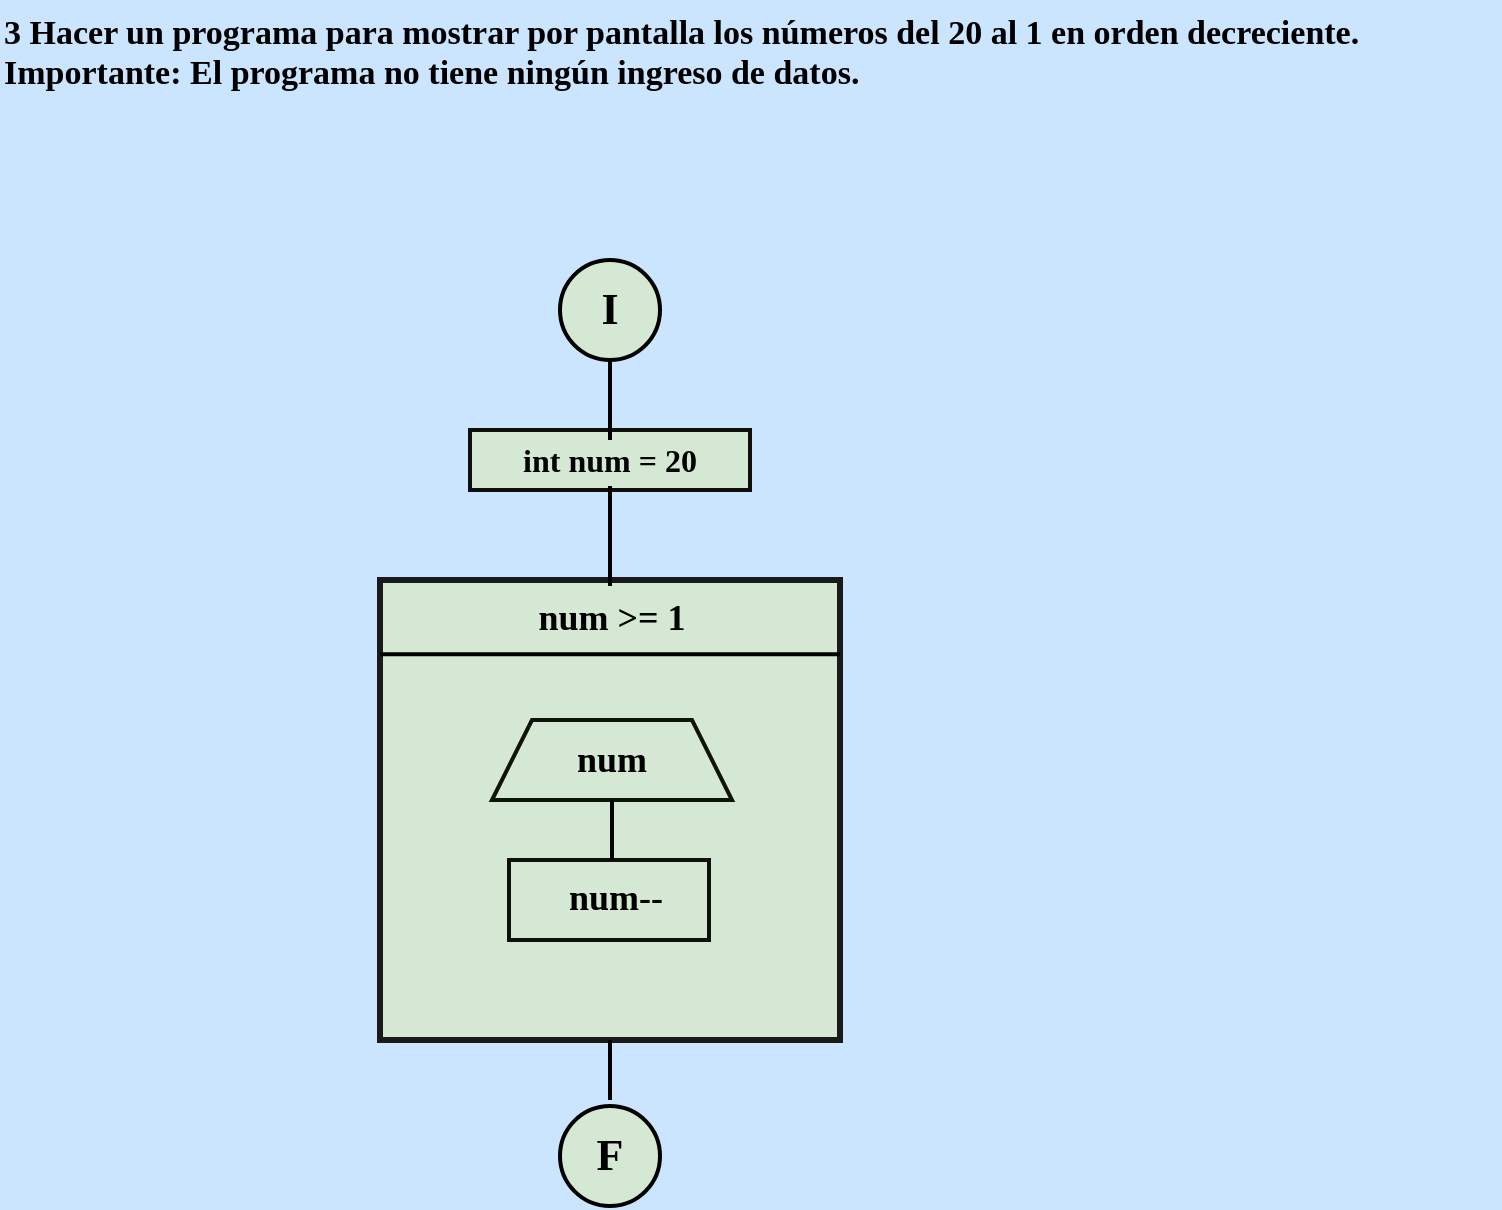 <mxfile version="24.2.5" type="device">
  <diagram name="Página-1" id="FZn8Qwt0K2wDBtm_QyLl">
    <mxGraphModel dx="1420" dy="830" grid="1" gridSize="10" guides="1" tooltips="1" connect="1" arrows="1" fold="1" page="1" pageScale="1" pageWidth="827" pageHeight="1169" background="#CCE5FF" math="0" shadow="0">
      <root>
        <mxCell id="0" />
        <mxCell id="1" parent="0" />
        <mxCell id="C_phFlZkf9f7-bHQfXDY-1" value="&lt;b style=&quot;font-size: 17px;&quot;&gt;&lt;font style=&quot;font-size: 17px;&quot; color=&quot;#000000&quot; face=&quot;Comic Sans MS&quot;&gt;3 Hacer un programa para mostrar por pantalla los números del 20 al 1 en orden decreciente.&lt;br&gt;Importante: El programa no tiene ningún ingreso de datos.&lt;/font&gt;&lt;/b&gt;" style="text;whiteSpace=wrap;html=1;fontFamily=Architects Daughter;fontSource=https%3A%2F%2Ffonts.googleapis.com%2Fcss%3Ffamily%3DArchitects%2BDaughter;" vertex="1" parent="1">
          <mxGeometry x="60" y="10" width="750" height="70" as="geometry" />
        </mxCell>
        <mxCell id="C_phFlZkf9f7-bHQfXDY-27" value="" style="group;aspect=fixed;" vertex="1" connectable="0" parent="1">
          <mxGeometry x="250" y="140" width="230" height="473" as="geometry" />
        </mxCell>
        <mxCell id="C_phFlZkf9f7-bHQfXDY-6" value="" style="group;aspect=fixed;" vertex="1" connectable="0" parent="C_phFlZkf9f7-bHQfXDY-27">
          <mxGeometry x="90" width="50" height="50" as="geometry" />
        </mxCell>
        <mxCell id="C_phFlZkf9f7-bHQfXDY-2" value="" style="strokeWidth=2;html=1;shape=mxgraph.flowchart.start_2;whiteSpace=wrap;rounded=0;labelBackgroundColor=none;strokeColor=#000000;align=center;verticalAlign=middle;fontFamily=Helvetica;fontSize=12;fontColor=default;fillColor=#d5e8d4;" vertex="1" parent="C_phFlZkf9f7-bHQfXDY-6">
          <mxGeometry width="50" height="50" as="geometry" />
        </mxCell>
        <mxCell id="C_phFlZkf9f7-bHQfXDY-4" value="&lt;b&gt;&lt;font style=&quot;font-size: 22px;&quot; color=&quot;#000000&quot; face=&quot;Comic Sans MS&quot;&gt;I&lt;/font&gt;&lt;/b&gt;" style="text;strokeColor=none;align=center;fillColor=none;html=1;verticalAlign=middle;whiteSpace=wrap;rounded=0;fontFamily=Architects Daughter;fontSource=https%3A%2F%2Ffonts.googleapis.com%2Fcss%3Ffamily%3DArchitects%2BDaughter;" vertex="1" parent="C_phFlZkf9f7-bHQfXDY-6">
          <mxGeometry x="5" y="10" width="40" height="30" as="geometry" />
        </mxCell>
        <mxCell id="C_phFlZkf9f7-bHQfXDY-7" value="" style="group;aspect=fixed;" vertex="1" connectable="0" parent="C_phFlZkf9f7-bHQfXDY-27">
          <mxGeometry x="90" y="423" width="50" height="50" as="geometry" />
        </mxCell>
        <mxCell id="C_phFlZkf9f7-bHQfXDY-3" value="" style="strokeWidth=2;html=1;shape=mxgraph.flowchart.start_2;whiteSpace=wrap;rounded=0;labelBackgroundColor=none;strokeColor=#000000;align=center;verticalAlign=middle;fontFamily=Helvetica;fontSize=12;fontColor=default;fillColor=#d5e8d4;" vertex="1" parent="C_phFlZkf9f7-bHQfXDY-7">
          <mxGeometry width="50" height="50" as="geometry" />
        </mxCell>
        <mxCell id="C_phFlZkf9f7-bHQfXDY-5" value="&lt;b&gt;&lt;font style=&quot;font-size: 22px;&quot; color=&quot;#000000&quot; face=&quot;Comic Sans MS&quot;&gt;F&lt;/font&gt;&lt;/b&gt;" style="text;strokeColor=none;align=center;fillColor=none;html=1;verticalAlign=middle;whiteSpace=wrap;rounded=0;fontFamily=Architects Daughter;fontSource=https://fonts.googleapis.com/css?family=Architects+Daughter;" vertex="1" parent="C_phFlZkf9f7-bHQfXDY-7">
          <mxGeometry x="5" y="10" width="40" height="30" as="geometry" />
        </mxCell>
        <mxCell id="C_phFlZkf9f7-bHQfXDY-10" value="" style="group;aspect=fixed;" vertex="1" connectable="0" parent="C_phFlZkf9f7-bHQfXDY-27">
          <mxGeometry x="30" y="80" width="170" height="40" as="geometry" />
        </mxCell>
        <mxCell id="C_phFlZkf9f7-bHQfXDY-8" value="" style="rounded=0;whiteSpace=wrap;html=1;labelBackgroundColor=none;strokeColor=#0f100e;strokeWidth=2;align=center;verticalAlign=middle;fontFamily=Helvetica;fontSize=12;fontColor=default;fillColor=#d5e8d4;" vertex="1" parent="C_phFlZkf9f7-bHQfXDY-10">
          <mxGeometry x="15" y="5" width="140" height="30" as="geometry" />
        </mxCell>
        <mxCell id="C_phFlZkf9f7-bHQfXDY-9" value="&lt;font face=&quot;Comic Sans MS&quot; color=&quot;#000000&quot;&gt;&lt;span style=&quot;font-size: 16px;&quot;&gt;&lt;b&gt;int num = 20&lt;/b&gt;&lt;/span&gt;&lt;/font&gt;" style="text;strokeColor=none;align=center;fillColor=none;html=1;verticalAlign=middle;whiteSpace=wrap;rounded=0;fontFamily=Architects Daughter;fontSource=https%3A%2F%2Ffonts.googleapis.com%2Fcss%3Ffamily%3DArchitects%2BDaughter;" vertex="1" parent="C_phFlZkf9f7-bHQfXDY-10">
          <mxGeometry width="170" height="40" as="geometry" />
        </mxCell>
        <mxCell id="C_phFlZkf9f7-bHQfXDY-26" value="" style="line;strokeWidth=2;direction=south;html=1;hachureGap=4;fontFamily=Architects Daughter;fontSource=https://fonts.googleapis.com/css?family=Architects+Daughter;strokeColor=#000000;" vertex="1" parent="C_phFlZkf9f7-bHQfXDY-10">
          <mxGeometry x="80" y="-30" width="10" height="40" as="geometry" />
        </mxCell>
        <mxCell id="C_phFlZkf9f7-bHQfXDY-12" value="" style="group;aspect=fixed;strokeWidth=2;strokeColor=#080808;fillColor=none;" vertex="1" connectable="0" parent="C_phFlZkf9f7-bHQfXDY-27">
          <mxGeometry y="160" width="230" height="230" as="geometry" />
        </mxCell>
        <mxCell id="C_phFlZkf9f7-bHQfXDY-13" value="" style="whiteSpace=wrap;html=1;aspect=fixed;rounded=0;labelBackgroundColor=none;strokeColor=#1A1A1A;strokeWidth=3;align=center;verticalAlign=middle;fontFamily=Helvetica;fontSize=12;fontColor=default;fillColor=#d5e8d4;" vertex="1" parent="C_phFlZkf9f7-bHQfXDY-12">
          <mxGeometry width="230.0" height="230.0" as="geometry" />
        </mxCell>
        <mxCell id="C_phFlZkf9f7-bHQfXDY-14" value="" style="edgeStyle=none;orthogonalLoop=1;jettySize=auto;html=1;rounded=0;strokeColor=#000000;fontFamily=Helvetica;fontSize=12;fontColor=default;fillColor=#B2C9AB;startArrow=none;startFill=0;endArrow=none;endFill=0;endSize=7;strokeWidth=2;" edge="1" parent="C_phFlZkf9f7-bHQfXDY-12">
          <mxGeometry width="80" relative="1" as="geometry">
            <mxPoint x="230.0" y="37.097" as="sourcePoint" />
            <mxPoint y="37.097" as="targetPoint" />
            <Array as="points" />
          </mxGeometry>
        </mxCell>
        <mxCell id="C_phFlZkf9f7-bHQfXDY-15" value="&lt;font size=&quot;1&quot; face=&quot;Comic Sans MS&quot; color=&quot;#000000&quot;&gt;&lt;b style=&quot;font-size: 18px;&quot;&gt;num &amp;gt;= 1&lt;/b&gt;&lt;/font&gt;" style="text;strokeColor=none;align=center;fillColor=none;html=1;verticalAlign=middle;whiteSpace=wrap;rounded=0;fontFamily=Architects Daughter;fontSource=https://fonts.googleapis.com/css?family=Architects+Daughter;" vertex="1" parent="C_phFlZkf9f7-bHQfXDY-12">
          <mxGeometry x="66" y="4" width="100" height="30" as="geometry" />
        </mxCell>
        <mxCell id="C_phFlZkf9f7-bHQfXDY-19" value="" style="group;aspect=fixed;" vertex="1" connectable="0" parent="C_phFlZkf9f7-bHQfXDY-12">
          <mxGeometry x="56" y="70" width="120" height="40" as="geometry" />
        </mxCell>
        <mxCell id="C_phFlZkf9f7-bHQfXDY-16" value="" style="shape=trapezoid;perimeter=trapezoidPerimeter;whiteSpace=wrap;html=1;fixedSize=1;rounded=0;labelBackgroundColor=none;strokeColor=#0F140C;strokeWidth=2;align=center;verticalAlign=middle;fontFamily=Helvetica;fontSize=12;fontColor=default;fillColor=#d5e8d4;" vertex="1" parent="C_phFlZkf9f7-bHQfXDY-19">
          <mxGeometry width="120" height="40" as="geometry" />
        </mxCell>
        <mxCell id="C_phFlZkf9f7-bHQfXDY-17" value="&lt;font size=&quot;1&quot; face=&quot;Comic Sans MS&quot; color=&quot;#000000&quot;&gt;&lt;b style=&quot;font-size: 18px;&quot;&gt;num&lt;/b&gt;&lt;/font&gt;" style="text;strokeColor=none;align=center;fillColor=none;html=1;verticalAlign=middle;whiteSpace=wrap;rounded=0;fontFamily=Architects Daughter;fontSource=https://fonts.googleapis.com/css?family=Architects+Daughter;" vertex="1" parent="C_phFlZkf9f7-bHQfXDY-19">
          <mxGeometry x="10" y="5" width="100" height="30" as="geometry" />
        </mxCell>
        <mxCell id="C_phFlZkf9f7-bHQfXDY-22" value="" style="group;aspect=fixed;" vertex="1" connectable="0" parent="C_phFlZkf9f7-bHQfXDY-12">
          <mxGeometry x="64.5" y="140" width="103" height="40" as="geometry" />
        </mxCell>
        <mxCell id="C_phFlZkf9f7-bHQfXDY-20" value="" style="rounded=0;whiteSpace=wrap;html=1;labelBackgroundColor=none;strokeColor=#0f100e;strokeWidth=2;align=center;verticalAlign=middle;fontFamily=Helvetica;fontSize=12;fontColor=default;fillColor=#d5e8d4;" vertex="1" parent="C_phFlZkf9f7-bHQfXDY-22">
          <mxGeometry width="100" height="40" as="geometry" />
        </mxCell>
        <mxCell id="C_phFlZkf9f7-bHQfXDY-21" value="&lt;font size=&quot;1&quot; face=&quot;Comic Sans MS&quot; color=&quot;#000000&quot;&gt;&lt;b style=&quot;font-size: 18px;&quot;&gt;num--&lt;/b&gt;&lt;/font&gt;" style="text;strokeColor=none;align=center;fillColor=none;html=1;verticalAlign=middle;whiteSpace=wrap;rounded=0;fontFamily=Architects Daughter;fontSource=https://fonts.googleapis.com/css?family=Architects+Daughter;" vertex="1" parent="C_phFlZkf9f7-bHQfXDY-22">
          <mxGeometry x="3" y="4" width="100" height="30" as="geometry" />
        </mxCell>
        <mxCell id="C_phFlZkf9f7-bHQfXDY-24" value="" style="line;strokeWidth=2;direction=south;html=1;hachureGap=4;fontFamily=Architects Daughter;fontSource=https://fonts.googleapis.com/css?family=Architects+Daughter;strokeColor=#000000;" vertex="1" parent="C_phFlZkf9f7-bHQfXDY-12">
          <mxGeometry x="111" y="110" width="10" height="30" as="geometry" />
        </mxCell>
        <mxCell id="C_phFlZkf9f7-bHQfXDY-23" value="" style="line;strokeWidth=2;direction=south;html=1;hachureGap=4;fontFamily=Architects Daughter;fontSource=https://fonts.googleapis.com/css?family=Architects+Daughter;strokeColor=#000000;" vertex="1" parent="C_phFlZkf9f7-bHQfXDY-27">
          <mxGeometry x="110" y="113" width="10" height="50" as="geometry" />
        </mxCell>
        <mxCell id="C_phFlZkf9f7-bHQfXDY-25" value="" style="line;strokeWidth=2;direction=south;html=1;hachureGap=4;fontFamily=Architects Daughter;fontSource=https://fonts.googleapis.com/css?family=Architects+Daughter;strokeColor=#000000;" vertex="1" parent="C_phFlZkf9f7-bHQfXDY-27">
          <mxGeometry x="110" y="390" width="10" height="30" as="geometry" />
        </mxCell>
      </root>
    </mxGraphModel>
  </diagram>
</mxfile>
